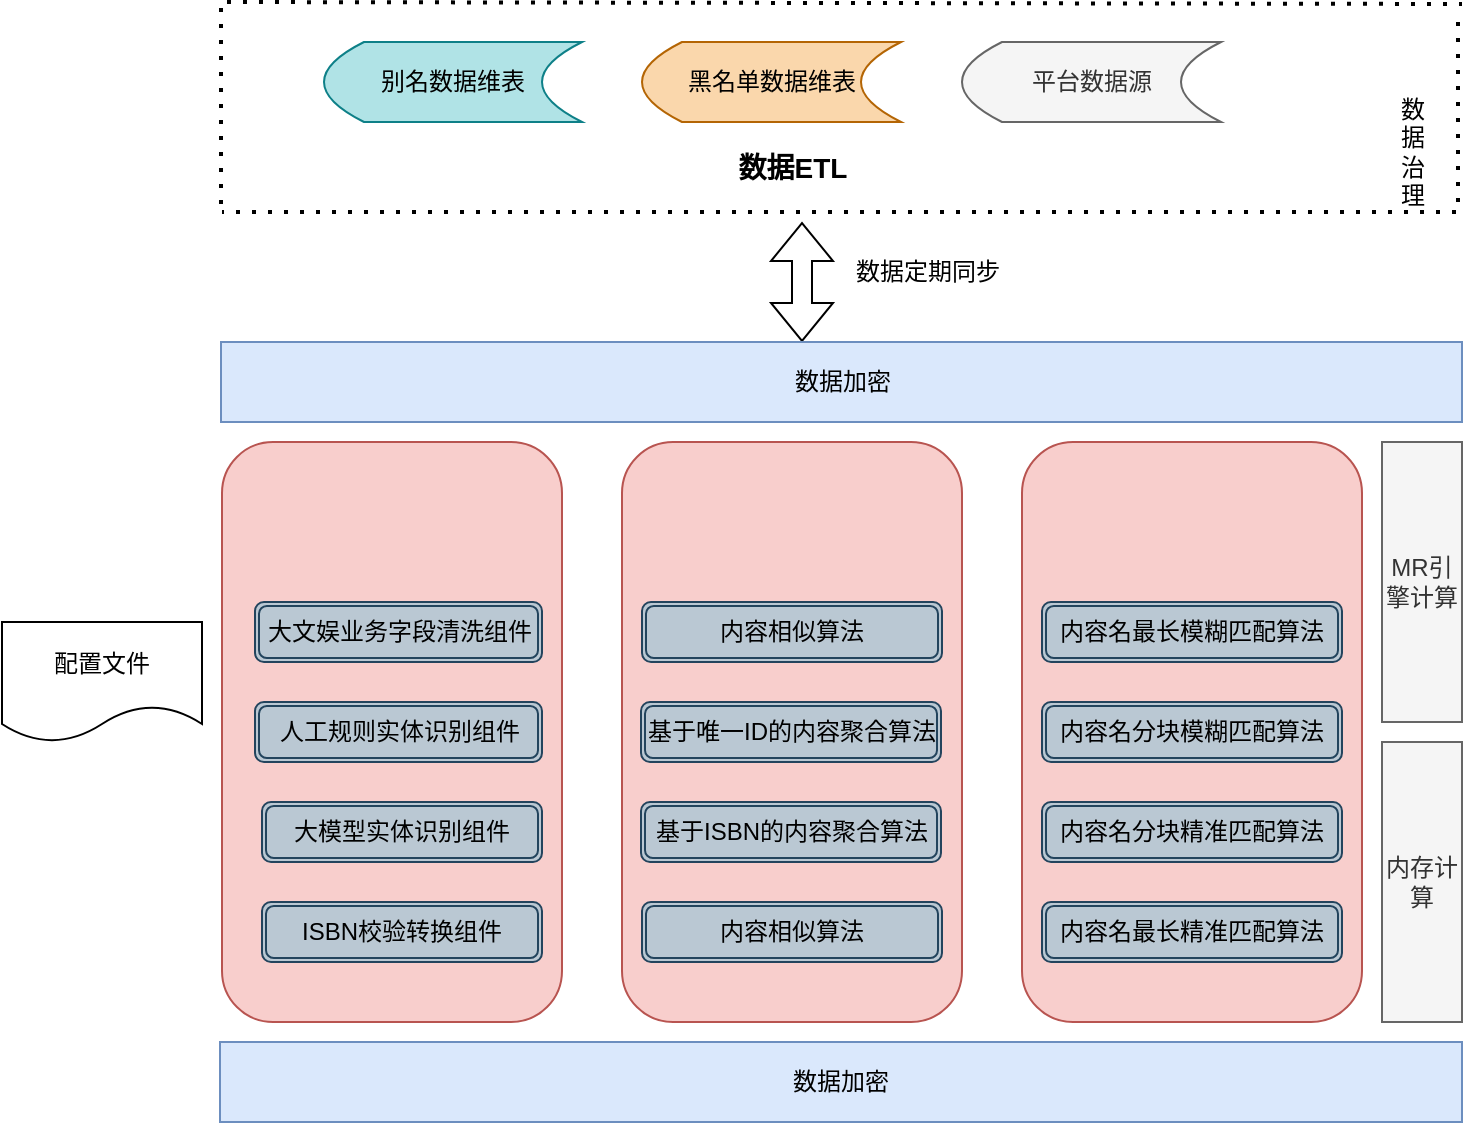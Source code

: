 <mxfile version="24.7.6">
  <diagram id="C5RBs43oDa-KdzZeNtuy" name="Page-1">
    <mxGraphModel dx="794" dy="386" grid="1" gridSize="10" guides="1" tooltips="1" connect="1" arrows="1" fold="1" page="1" pageScale="1" pageWidth="827" pageHeight="1169" math="0" shadow="0">
      <root>
        <mxCell id="WIyWlLk6GJQsqaUBKTNV-0" />
        <mxCell id="WIyWlLk6GJQsqaUBKTNV-1" parent="WIyWlLk6GJQsqaUBKTNV-0" />
        <mxCell id="A_inkFMGVLm-Xrk6xAE0-0" value="" style="rounded=1;whiteSpace=wrap;html=1;fillColor=#f8cecc;strokeColor=#b85450;align=right;" parent="WIyWlLk6GJQsqaUBKTNV-1" vertex="1">
          <mxGeometry x="120" y="230" width="170" height="290" as="geometry" />
        </mxCell>
        <mxCell id="A_inkFMGVLm-Xrk6xAE0-1" value="" style="rounded=1;whiteSpace=wrap;html=1;fillColor=#f8cecc;strokeColor=#b85450;" parent="WIyWlLk6GJQsqaUBKTNV-1" vertex="1">
          <mxGeometry x="320" y="230" width="170" height="290" as="geometry" />
        </mxCell>
        <mxCell id="A_inkFMGVLm-Xrk6xAE0-2" value="" style="rounded=1;whiteSpace=wrap;html=1;fillColor=#f8cecc;strokeColor=#b85450;" parent="WIyWlLk6GJQsqaUBKTNV-1" vertex="1">
          <mxGeometry x="520" y="230" width="170" height="290" as="geometry" />
        </mxCell>
        <mxCell id="A_inkFMGVLm-Xrk6xAE0-3" value="别名数据维表" style="shape=dataStorage;whiteSpace=wrap;html=1;fixedSize=1;fillColor=#b0e3e6;strokeColor=#0e8088;" parent="WIyWlLk6GJQsqaUBKTNV-1" vertex="1">
          <mxGeometry x="171" y="30" width="129" height="40" as="geometry" />
        </mxCell>
        <mxCell id="A_inkFMGVLm-Xrk6xAE0-5" value="&lt;font style=&quot;font-size: 14px;&quot;&gt;数据ETL&lt;/font&gt;" style="text;strokeColor=none;fillColor=none;html=1;fontSize=24;fontStyle=1;verticalAlign=middle;align=center;" parent="WIyWlLk6GJQsqaUBKTNV-1" vertex="1">
          <mxGeometry x="350.5" y="80" width="109" height="20" as="geometry" />
        </mxCell>
        <mxCell id="A_inkFMGVLm-Xrk6xAE0-6" value="黑名单数据维表" style="shape=dataStorage;whiteSpace=wrap;html=1;fixedSize=1;fillColor=#fad7ac;strokeColor=#b46504;" parent="WIyWlLk6GJQsqaUBKTNV-1" vertex="1">
          <mxGeometry x="330" y="30" width="129.5" height="40" as="geometry" />
        </mxCell>
        <mxCell id="A_inkFMGVLm-Xrk6xAE0-7" value="" style="endArrow=none;dashed=1;html=1;dashPattern=1 3;strokeWidth=2;rounded=0;" parent="WIyWlLk6GJQsqaUBKTNV-1" edge="1">
          <mxGeometry width="50" height="50" relative="1" as="geometry">
            <mxPoint x="119.5" y="111" as="sourcePoint" />
            <mxPoint x="740" y="11" as="targetPoint" />
            <Array as="points">
              <mxPoint x="119.5" y="10" />
            </Array>
          </mxGeometry>
        </mxCell>
        <mxCell id="A_inkFMGVLm-Xrk6xAE0-8" value="" style="endArrow=none;dashed=1;html=1;dashPattern=1 3;strokeWidth=2;rounded=0;" parent="WIyWlLk6GJQsqaUBKTNV-1" edge="1">
          <mxGeometry width="50" height="50" relative="1" as="geometry">
            <mxPoint x="738" y="20" as="sourcePoint" />
            <mxPoint x="120" y="115" as="targetPoint" />
            <Array as="points">
              <mxPoint x="738" y="115" />
            </Array>
          </mxGeometry>
        </mxCell>
        <mxCell id="A_inkFMGVLm-Xrk6xAE0-10" value="" style="shape=flexArrow;endArrow=classic;startArrow=classic;html=1;rounded=0;" parent="WIyWlLk6GJQsqaUBKTNV-1" edge="1">
          <mxGeometry width="100" height="100" relative="1" as="geometry">
            <mxPoint x="410" y="120" as="sourcePoint" />
            <mxPoint x="410" y="180" as="targetPoint" />
          </mxGeometry>
        </mxCell>
        <mxCell id="A_inkFMGVLm-Xrk6xAE0-11" value="数据定期同步" style="text;html=1;align=center;verticalAlign=middle;whiteSpace=wrap;rounded=0;" parent="WIyWlLk6GJQsqaUBKTNV-1" vertex="1">
          <mxGeometry x="436" y="130" width="74" height="30" as="geometry" />
        </mxCell>
        <mxCell id="A_inkFMGVLm-Xrk6xAE0-13" value="配置文件" style="shape=document;whiteSpace=wrap;html=1;boundedLbl=1;" parent="WIyWlLk6GJQsqaUBKTNV-1" vertex="1">
          <mxGeometry x="10" y="320" width="100" height="60" as="geometry" />
        </mxCell>
        <mxCell id="A_inkFMGVLm-Xrk6xAE0-14" value="ISBN校验转换组件" style="shape=ext;double=1;rounded=1;whiteSpace=wrap;html=1;fillColor=#bac8d3;strokeColor=#23445d;glass=0;shadow=0;" parent="WIyWlLk6GJQsqaUBKTNV-1" vertex="1">
          <mxGeometry x="140" y="460" width="140" height="30" as="geometry" />
        </mxCell>
        <mxCell id="A_inkFMGVLm-Xrk6xAE0-15" value="内容相似算法" style="shape=ext;double=1;rounded=1;whiteSpace=wrap;html=1;fillColor=#bac8d3;strokeColor=#23445d;glass=0;shadow=0;" parent="WIyWlLk6GJQsqaUBKTNV-1" vertex="1">
          <mxGeometry x="330" y="460" width="150" height="30" as="geometry" />
        </mxCell>
        <mxCell id="A_inkFMGVLm-Xrk6xAE0-16" value="大模型实体识别组件" style="shape=ext;double=1;rounded=1;whiteSpace=wrap;html=1;fillColor=#bac8d3;strokeColor=#23445d;glass=0;shadow=0;" parent="WIyWlLk6GJQsqaUBKTNV-1" vertex="1">
          <mxGeometry x="140" y="410" width="140" height="30" as="geometry" />
        </mxCell>
        <mxCell id="A_inkFMGVLm-Xrk6xAE0-17" value="人工规则实体识别组件" style="shape=ext;double=1;rounded=1;whiteSpace=wrap;html=1;fillColor=#bac8d3;strokeColor=#23445d;glass=0;shadow=0;" parent="WIyWlLk6GJQsqaUBKTNV-1" vertex="1">
          <mxGeometry x="136.5" y="360" width="143.5" height="30" as="geometry" />
        </mxCell>
        <mxCell id="A_inkFMGVLm-Xrk6xAE0-18" value="大文娱业务字段清洗组件" style="shape=ext;double=1;rounded=1;whiteSpace=wrap;html=1;fillColor=#bac8d3;strokeColor=#23445d;glass=0;shadow=0;" parent="WIyWlLk6GJQsqaUBKTNV-1" vertex="1">
          <mxGeometry x="136.5" y="310" width="143.5" height="30" as="geometry" />
        </mxCell>
        <mxCell id="A_inkFMGVLm-Xrk6xAE0-20" value="MR引擎计算" style="rounded=0;whiteSpace=wrap;html=1;fillColor=#f5f5f5;fontColor=#333333;strokeColor=#666666;" parent="WIyWlLk6GJQsqaUBKTNV-1" vertex="1">
          <mxGeometry x="700" y="230" width="40" height="140" as="geometry" />
        </mxCell>
        <mxCell id="A_inkFMGVLm-Xrk6xAE0-21" value="基于ISBN的内容聚合算法" style="shape=ext;double=1;rounded=1;whiteSpace=wrap;html=1;fillColor=#bac8d3;strokeColor=#23445d;glass=0;shadow=0;" parent="WIyWlLk6GJQsqaUBKTNV-1" vertex="1">
          <mxGeometry x="329.5" y="410" width="150" height="30" as="geometry" />
        </mxCell>
        <mxCell id="YkLq_sm4jCXFbLihLAIw-0" value="&lt;span style=&quot;text-wrap: wrap;&quot;&gt;数据治理&lt;/span&gt;" style="text;html=1;align=center;verticalAlign=middle;resizable=0;points=[];autosize=1;strokeColor=none;fillColor=none;" vertex="1" parent="WIyWlLk6GJQsqaUBKTNV-1">
          <mxGeometry x="680" y="70" width="70" height="30" as="geometry" />
        </mxCell>
        <mxCell id="YkLq_sm4jCXFbLihLAIw-2" value="基于唯一ID的内容聚合算法" style="shape=ext;double=1;rounded=1;whiteSpace=wrap;html=1;fillColor=#bac8d3;strokeColor=#23445d;glass=0;shadow=0;" vertex="1" parent="WIyWlLk6GJQsqaUBKTNV-1">
          <mxGeometry x="329.5" y="360" width="150" height="30" as="geometry" />
        </mxCell>
        <mxCell id="YkLq_sm4jCXFbLihLAIw-3" value="内存计算" style="rounded=0;whiteSpace=wrap;html=1;fillColor=#f5f5f5;fontColor=#333333;strokeColor=#666666;" vertex="1" parent="WIyWlLk6GJQsqaUBKTNV-1">
          <mxGeometry x="700" y="380" width="40" height="140" as="geometry" />
        </mxCell>
        <mxCell id="YkLq_sm4jCXFbLihLAIw-4" value="平台数据源" style="shape=dataStorage;whiteSpace=wrap;html=1;fixedSize=1;fillColor=#f5f5f5;strokeColor=#666666;fontColor=#333333;" vertex="1" parent="WIyWlLk6GJQsqaUBKTNV-1">
          <mxGeometry x="490" y="30" width="129.5" height="40" as="geometry" />
        </mxCell>
        <mxCell id="YkLq_sm4jCXFbLihLAIw-5" value="数据加密" style="rounded=0;whiteSpace=wrap;html=1;fillColor=#dae8fc;strokeColor=#6c8ebf;" vertex="1" parent="WIyWlLk6GJQsqaUBKTNV-1">
          <mxGeometry x="119" y="530" width="621" height="40" as="geometry" />
        </mxCell>
        <mxCell id="YkLq_sm4jCXFbLihLAIw-6" value="内容名最长精准匹配算法" style="shape=ext;double=1;rounded=1;whiteSpace=wrap;html=1;fillColor=#bac8d3;strokeColor=#23445d;glass=0;shadow=0;" vertex="1" parent="WIyWlLk6GJQsqaUBKTNV-1">
          <mxGeometry x="530" y="460" width="150" height="30" as="geometry" />
        </mxCell>
        <mxCell id="YkLq_sm4jCXFbLihLAIw-7" value="内容名分块精准匹配算法" style="shape=ext;double=1;rounded=1;whiteSpace=wrap;html=1;fillColor=#bac8d3;strokeColor=#23445d;glass=0;shadow=0;" vertex="1" parent="WIyWlLk6GJQsqaUBKTNV-1">
          <mxGeometry x="530" y="410" width="150" height="30" as="geometry" />
        </mxCell>
        <mxCell id="YkLq_sm4jCXFbLihLAIw-8" value="内容名分块模糊匹配算法" style="shape=ext;double=1;rounded=1;whiteSpace=wrap;html=1;fillColor=#bac8d3;strokeColor=#23445d;glass=0;shadow=0;" vertex="1" parent="WIyWlLk6GJQsqaUBKTNV-1">
          <mxGeometry x="530" y="360" width="150" height="30" as="geometry" />
        </mxCell>
        <mxCell id="YkLq_sm4jCXFbLihLAIw-9" value="内容名最长模糊匹配算法" style="shape=ext;double=1;rounded=1;whiteSpace=wrap;html=1;fillColor=#bac8d3;strokeColor=#23445d;glass=0;shadow=0;" vertex="1" parent="WIyWlLk6GJQsqaUBKTNV-1">
          <mxGeometry x="530" y="310" width="150" height="30" as="geometry" />
        </mxCell>
        <mxCell id="YkLq_sm4jCXFbLihLAIw-10" value="内容相似算法" style="shape=ext;double=1;rounded=1;whiteSpace=wrap;html=1;fillColor=#bac8d3;strokeColor=#23445d;glass=0;shadow=0;" vertex="1" parent="WIyWlLk6GJQsqaUBKTNV-1">
          <mxGeometry x="330" y="310" width="150" height="30" as="geometry" />
        </mxCell>
        <mxCell id="YkLq_sm4jCXFbLihLAIw-11" value="数据加密" style="rounded=0;whiteSpace=wrap;html=1;fillColor=#dae8fc;strokeColor=#6c8ebf;" vertex="1" parent="WIyWlLk6GJQsqaUBKTNV-1">
          <mxGeometry x="119.5" y="180" width="620.5" height="40" as="geometry" />
        </mxCell>
      </root>
    </mxGraphModel>
  </diagram>
</mxfile>
